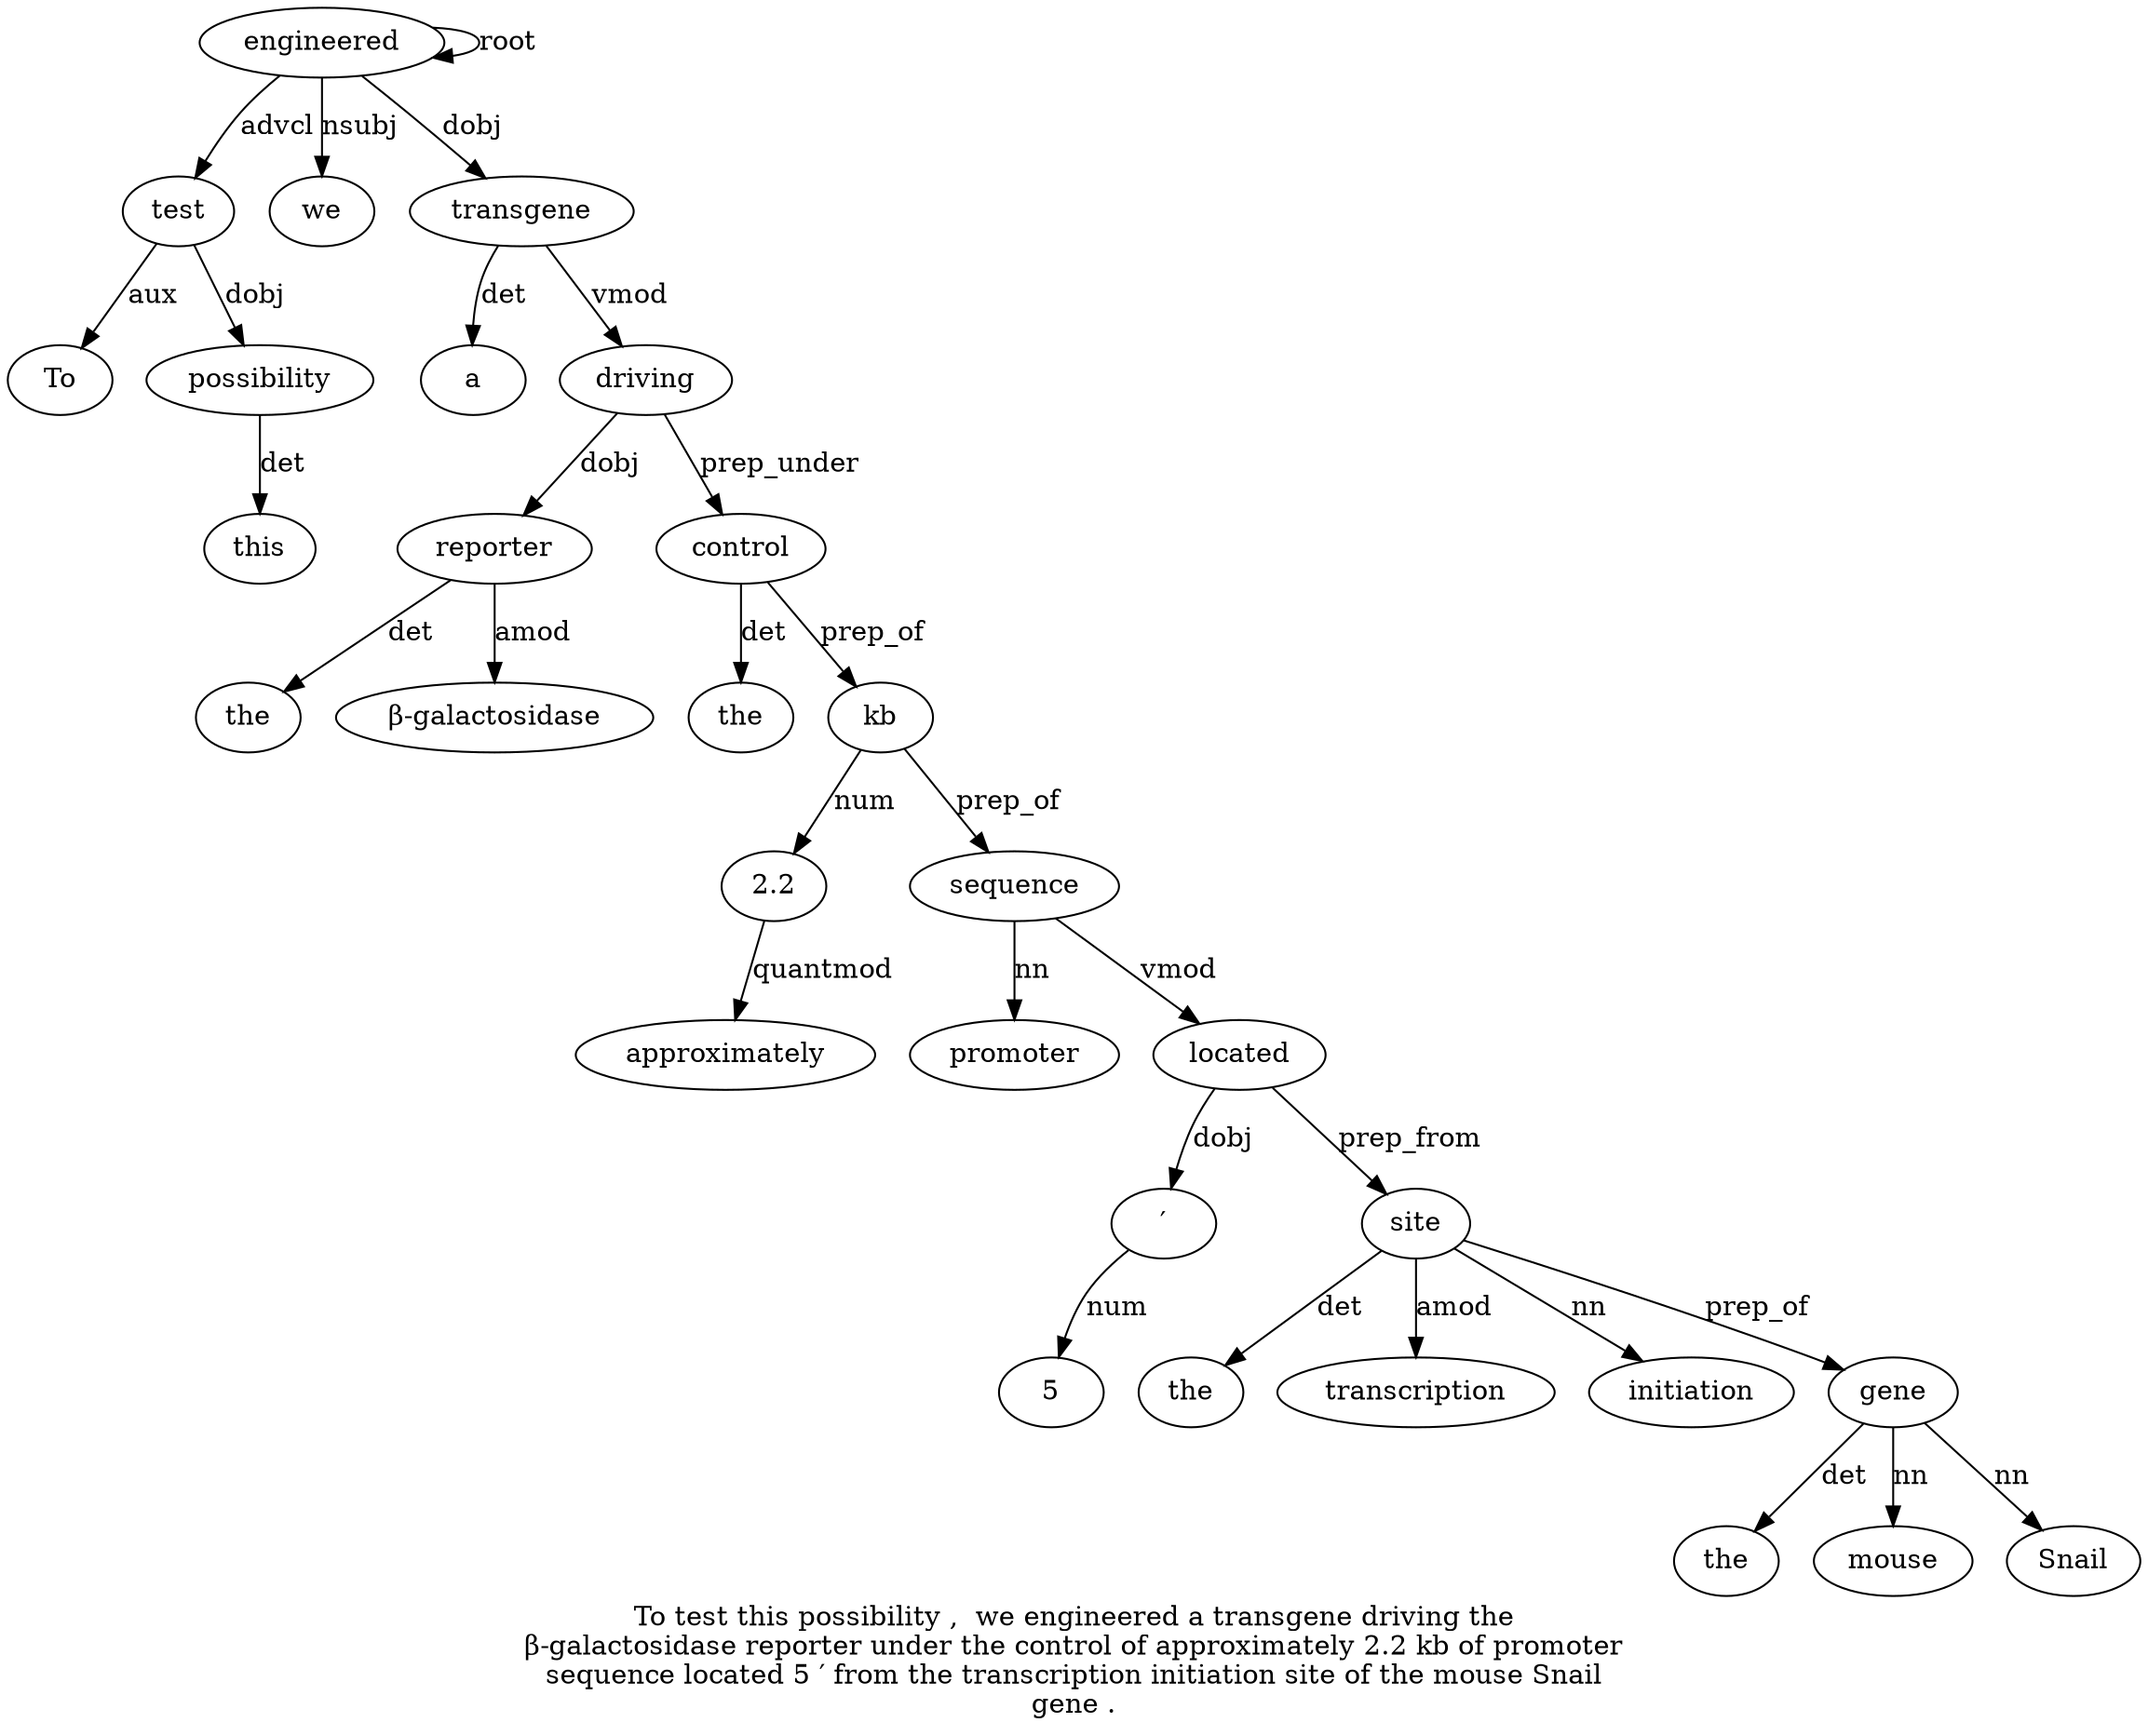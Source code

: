 digraph "To test this possibility ,  we engineered a transgene driving the β-galactosidase reporter under the control of approximately 2.2 kb of promoter sequence located 5 ′ from the transcription initiation site of the mouse Snail gene ." {
label="To test this possibility ,  we engineered a transgene driving the
β-galactosidase reporter under the control of approximately 2.2 kb of promoter
sequence located 5 ′ from the transcription initiation site of the mouse Snail
gene .";
test2 [style=filled, fillcolor=white, label=test];
To1 [style=filled, fillcolor=white, label=To];
test2 -> To1  [label=aux];
engineered7 [style=filled, fillcolor=white, label=engineered];
engineered7 -> test2  [label=advcl];
possibility4 [style=filled, fillcolor=white, label=possibility];
this3 [style=filled, fillcolor=white, label=this];
possibility4 -> this3  [label=det];
test2 -> possibility4  [label=dobj];
we6 [style=filled, fillcolor=white, label=we];
engineered7 -> we6  [label=nsubj];
engineered7 -> engineered7  [label=root];
transgene9 [style=filled, fillcolor=white, label=transgene];
a8 [style=filled, fillcolor=white, label=a];
transgene9 -> a8  [label=det];
engineered7 -> transgene9  [label=dobj];
driving10 [style=filled, fillcolor=white, label=driving];
transgene9 -> driving10  [label=vmod];
reporter13 [style=filled, fillcolor=white, label=reporter];
the11 [style=filled, fillcolor=white, label=the];
reporter13 -> the11  [label=det];
"β-galactosidase12" [style=filled, fillcolor=white, label="β-galactosidase"];
reporter13 -> "β-galactosidase12"  [label=amod];
driving10 -> reporter13  [label=dobj];
control16 [style=filled, fillcolor=white, label=control];
the15 [style=filled, fillcolor=white, label=the];
control16 -> the15  [label=det];
driving10 -> control16  [label=prep_under];
"2.219" [style=filled, fillcolor=white, label="2.2"];
approximately18 [style=filled, fillcolor=white, label=approximately];
"2.219" -> approximately18  [label=quantmod];
kb20 [style=filled, fillcolor=white, label=kb];
kb20 -> "2.219"  [label=num];
control16 -> kb20  [label=prep_of];
sequence23 [style=filled, fillcolor=white, label=sequence];
promoter22 [style=filled, fillcolor=white, label=promoter];
sequence23 -> promoter22  [label=nn];
kb20 -> sequence23  [label=prep_of];
located24 [style=filled, fillcolor=white, label=located];
sequence23 -> located24  [label=vmod];
"′26" [style=filled, fillcolor=white, label="′"];
52 [style=filled, fillcolor=white, label=5];
"′26" -> 52  [label=num];
located24 -> "′26"  [label=dobj];
site31 [style=filled, fillcolor=white, label=site];
the28 [style=filled, fillcolor=white, label=the];
site31 -> the28  [label=det];
transcription29 [style=filled, fillcolor=white, label=transcription];
site31 -> transcription29  [label=amod];
initiation30 [style=filled, fillcolor=white, label=initiation];
site31 -> initiation30  [label=nn];
located24 -> site31  [label=prep_from];
gene36 [style=filled, fillcolor=white, label=gene];
the33 [style=filled, fillcolor=white, label=the];
gene36 -> the33  [label=det];
mouse34 [style=filled, fillcolor=white, label=mouse];
gene36 -> mouse34  [label=nn];
Snail35 [style=filled, fillcolor=white, label=Snail];
gene36 -> Snail35  [label=nn];
site31 -> gene36  [label=prep_of];
}
